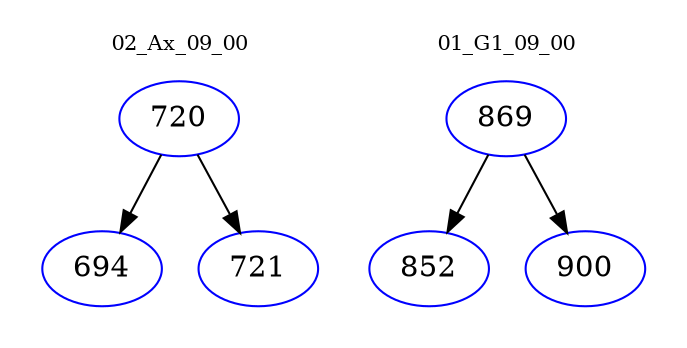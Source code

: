 digraph{
subgraph cluster_0 {
color = white
label = "02_Ax_09_00";
fontsize=10;
T0_720 [label="720", color="blue"]
T0_720 -> T0_694 [color="black"]
T0_694 [label="694", color="blue"]
T0_720 -> T0_721 [color="black"]
T0_721 [label="721", color="blue"]
}
subgraph cluster_1 {
color = white
label = "01_G1_09_00";
fontsize=10;
T1_869 [label="869", color="blue"]
T1_869 -> T1_852 [color="black"]
T1_852 [label="852", color="blue"]
T1_869 -> T1_900 [color="black"]
T1_900 [label="900", color="blue"]
}
}
